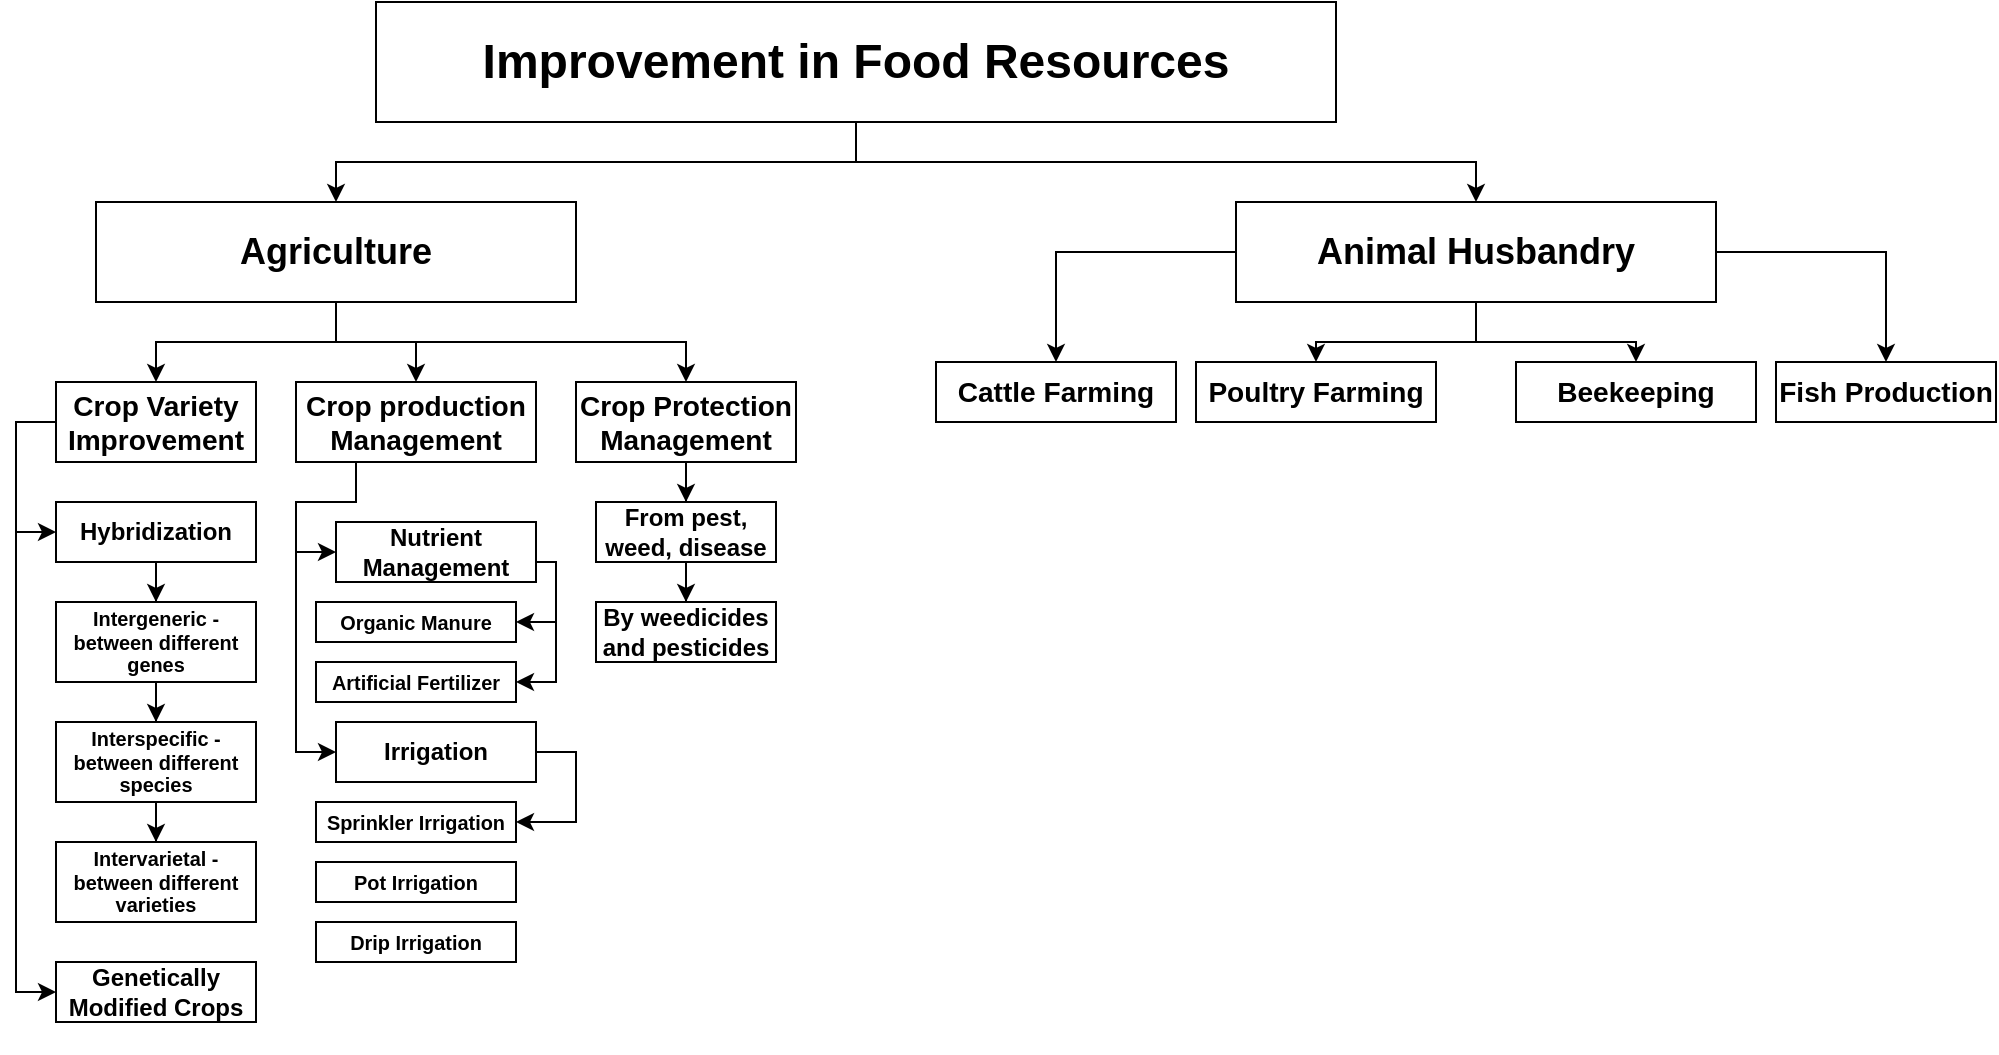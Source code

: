 <mxfile version="14.7.9" type="github">
  <diagram id="lKoHrc5MSymKsgjGN5dv" name="Page-1">
    <mxGraphModel dx="5549" dy="450" grid="1" gridSize="10" guides="1" tooltips="1" connect="1" arrows="1" fold="1" page="1" pageScale="1" pageWidth="4681" pageHeight="3300" background="#ffffff" math="0" shadow="0">
      <root>
        <mxCell id="0" />
        <mxCell id="1" parent="0" />
        <mxCell id="k62wVjFiB16d4o9aMP6C-8" style="edgeStyle=orthogonalEdgeStyle;rounded=0;orthogonalLoop=1;jettySize=auto;html=1;entryX=0.5;entryY=0;entryDx=0;entryDy=0;" parent="1" source="k62wVjFiB16d4o9aMP6C-5" target="k62wVjFiB16d4o9aMP6C-6" edge="1">
          <mxGeometry relative="1" as="geometry" />
        </mxCell>
        <mxCell id="k62wVjFiB16d4o9aMP6C-9" style="edgeStyle=orthogonalEdgeStyle;rounded=0;orthogonalLoop=1;jettySize=auto;html=1;entryX=0.5;entryY=0;entryDx=0;entryDy=0;" parent="1" source="k62wVjFiB16d4o9aMP6C-5" target="k62wVjFiB16d4o9aMP6C-7" edge="1">
          <mxGeometry relative="1" as="geometry" />
        </mxCell>
        <mxCell id="k62wVjFiB16d4o9aMP6C-5" value="&lt;h1&gt;Improvement in Food Resources&lt;/h1&gt;" style="rounded=0;whiteSpace=wrap;html=1;" parent="1" vertex="1">
          <mxGeometry x="180" y="40" width="480" height="60" as="geometry" />
        </mxCell>
        <mxCell id="k62wVjFiB16d4o9aMP6C-13" style="edgeStyle=orthogonalEdgeStyle;rounded=0;orthogonalLoop=1;jettySize=auto;html=1;exitX=0.5;exitY=1;exitDx=0;exitDy=0;" parent="1" source="k62wVjFiB16d4o9aMP6C-6" target="k62wVjFiB16d4o9aMP6C-10" edge="1">
          <mxGeometry relative="1" as="geometry" />
        </mxCell>
        <mxCell id="k62wVjFiB16d4o9aMP6C-14" style="edgeStyle=orthogonalEdgeStyle;rounded=0;orthogonalLoop=1;jettySize=auto;html=1;entryX=0.5;entryY=0;entryDx=0;entryDy=0;" parent="1" source="k62wVjFiB16d4o9aMP6C-6" target="k62wVjFiB16d4o9aMP6C-12" edge="1">
          <mxGeometry relative="1" as="geometry" />
        </mxCell>
        <mxCell id="k62wVjFiB16d4o9aMP6C-15" style="edgeStyle=orthogonalEdgeStyle;rounded=0;orthogonalLoop=1;jettySize=auto;html=1;entryX=0.5;entryY=0;entryDx=0;entryDy=0;" parent="1" source="k62wVjFiB16d4o9aMP6C-6" target="k62wVjFiB16d4o9aMP6C-11" edge="1">
          <mxGeometry relative="1" as="geometry" />
        </mxCell>
        <mxCell id="k62wVjFiB16d4o9aMP6C-6" value="&lt;h2&gt;Agriculture&lt;/h2&gt;" style="rounded=0;whiteSpace=wrap;html=1;" parent="1" vertex="1">
          <mxGeometry x="40" y="140" width="240" height="50" as="geometry" />
        </mxCell>
        <mxCell id="k62wVjFiB16d4o9aMP6C-20" style="edgeStyle=orthogonalEdgeStyle;rounded=0;orthogonalLoop=1;jettySize=auto;html=1;entryX=0.5;entryY=0;entryDx=0;entryDy=0;" parent="1" source="k62wVjFiB16d4o9aMP6C-7" target="k62wVjFiB16d4o9aMP6C-16" edge="1">
          <mxGeometry relative="1" as="geometry" />
        </mxCell>
        <mxCell id="k62wVjFiB16d4o9aMP6C-21" style="edgeStyle=orthogonalEdgeStyle;rounded=0;orthogonalLoop=1;jettySize=auto;html=1;entryX=0.5;entryY=0;entryDx=0;entryDy=0;" parent="1" source="k62wVjFiB16d4o9aMP6C-7" target="k62wVjFiB16d4o9aMP6C-17" edge="1">
          <mxGeometry relative="1" as="geometry" />
        </mxCell>
        <mxCell id="k62wVjFiB16d4o9aMP6C-22" style="edgeStyle=orthogonalEdgeStyle;rounded=0;orthogonalLoop=1;jettySize=auto;html=1;entryX=0.5;entryY=0;entryDx=0;entryDy=0;" parent="1" source="k62wVjFiB16d4o9aMP6C-7" target="k62wVjFiB16d4o9aMP6C-18" edge="1">
          <mxGeometry relative="1" as="geometry" />
        </mxCell>
        <mxCell id="k62wVjFiB16d4o9aMP6C-7" value="&lt;h2&gt;Animal Husbandry&lt;/h2&gt;" style="rounded=0;whiteSpace=wrap;html=1;" parent="1" vertex="1">
          <mxGeometry x="610" y="140" width="240" height="50" as="geometry" />
        </mxCell>
        <mxCell id="k62wVjFiB16d4o9aMP6C-28" style="edgeStyle=orthogonalEdgeStyle;rounded=0;orthogonalLoop=1;jettySize=auto;html=1;exitX=0;exitY=0.5;exitDx=0;exitDy=0;entryX=0;entryY=0.5;entryDx=0;entryDy=0;" parent="1" source="k62wVjFiB16d4o9aMP6C-10" target="k62wVjFiB16d4o9aMP6C-26" edge="1">
          <mxGeometry relative="1" as="geometry" />
        </mxCell>
        <mxCell id="k62wVjFiB16d4o9aMP6C-29" style="edgeStyle=orthogonalEdgeStyle;rounded=0;orthogonalLoop=1;jettySize=auto;html=1;exitX=0;exitY=0.5;exitDx=0;exitDy=0;entryX=0;entryY=0.5;entryDx=0;entryDy=0;" parent="1" source="k62wVjFiB16d4o9aMP6C-10" target="k62wVjFiB16d4o9aMP6C-27" edge="1">
          <mxGeometry relative="1" as="geometry" />
        </mxCell>
        <mxCell id="k62wVjFiB16d4o9aMP6C-10" value="&lt;h3&gt;Crop Variety Improvement&lt;/h3&gt;" style="rounded=0;whiteSpace=wrap;html=1;" parent="1" vertex="1">
          <mxGeometry x="20" y="230" width="100" height="40" as="geometry" />
        </mxCell>
        <mxCell id="M5c5dAhxw1YWjsHR_SRw-8" style="edgeStyle=orthogonalEdgeStyle;rounded=0;orthogonalLoop=1;jettySize=auto;html=1;entryX=0;entryY=0.5;entryDx=0;entryDy=0;exitX=0.25;exitY=1;exitDx=0;exitDy=0;" edge="1" parent="1" source="k62wVjFiB16d4o9aMP6C-11" target="M5c5dAhxw1YWjsHR_SRw-7">
          <mxGeometry relative="1" as="geometry">
            <Array as="points">
              <mxPoint x="170" y="290" />
              <mxPoint x="140" y="290" />
              <mxPoint x="140" y="315" />
            </Array>
          </mxGeometry>
        </mxCell>
        <mxCell id="M5c5dAhxw1YWjsHR_SRw-16" style="edgeStyle=orthogonalEdgeStyle;rounded=0;orthogonalLoop=1;jettySize=auto;html=1;entryX=0;entryY=0.5;entryDx=0;entryDy=0;" edge="1" parent="1" source="k62wVjFiB16d4o9aMP6C-11" target="M5c5dAhxw1YWjsHR_SRw-15">
          <mxGeometry relative="1" as="geometry">
            <Array as="points">
              <mxPoint x="170" y="290" />
              <mxPoint x="140" y="290" />
              <mxPoint x="140" y="415" />
            </Array>
          </mxGeometry>
        </mxCell>
        <mxCell id="k62wVjFiB16d4o9aMP6C-11" value="&lt;h3&gt;Crop production Management&lt;/h3&gt;" style="rounded=0;whiteSpace=wrap;html=1;" parent="1" vertex="1">
          <mxGeometry x="140" y="230" width="120" height="40" as="geometry" />
        </mxCell>
        <mxCell id="M5c5dAhxw1YWjsHR_SRw-4" value="" style="edgeStyle=orthogonalEdgeStyle;rounded=0;orthogonalLoop=1;jettySize=auto;html=1;" edge="1" parent="1" source="k62wVjFiB16d4o9aMP6C-12" target="M5c5dAhxw1YWjsHR_SRw-1">
          <mxGeometry relative="1" as="geometry" />
        </mxCell>
        <mxCell id="k62wVjFiB16d4o9aMP6C-12" value="&lt;h3&gt;Crop Protection Management&lt;/h3&gt;" style="rounded=0;whiteSpace=wrap;html=1;" parent="1" vertex="1">
          <mxGeometry x="280" y="230" width="110" height="40" as="geometry" />
        </mxCell>
        <mxCell id="k62wVjFiB16d4o9aMP6C-16" value="&lt;h3&gt;Cattle Farming&lt;/h3&gt;" style="rounded=0;whiteSpace=wrap;html=1;" parent="1" vertex="1">
          <mxGeometry x="460" y="220" width="120" height="30" as="geometry" />
        </mxCell>
        <mxCell id="k62wVjFiB16d4o9aMP6C-17" value="&lt;h3&gt;Poultry Farming&lt;/h3&gt;" style="rounded=0;whiteSpace=wrap;html=1;" parent="1" vertex="1">
          <mxGeometry x="590" y="220" width="120" height="30" as="geometry" />
        </mxCell>
        <mxCell id="k62wVjFiB16d4o9aMP6C-18" value="&lt;h3&gt;Beekeeping&lt;/h3&gt;" style="rounded=0;whiteSpace=wrap;html=1;" parent="1" vertex="1">
          <mxGeometry x="750" y="220" width="120" height="30" as="geometry" />
        </mxCell>
        <mxCell id="k62wVjFiB16d4o9aMP6C-19" value="&lt;h3&gt;Fish Production&lt;/h3&gt;" style="rounded=0;whiteSpace=wrap;html=1;" parent="1" vertex="1">
          <mxGeometry x="880" y="220" width="110" height="30" as="geometry" />
        </mxCell>
        <mxCell id="k62wVjFiB16d4o9aMP6C-25" style="edgeStyle=orthogonalEdgeStyle;rounded=0;orthogonalLoop=1;jettySize=auto;html=1;entryX=0.5;entryY=0;entryDx=0;entryDy=0;exitX=1;exitY=0.5;exitDx=0;exitDy=0;" parent="1" source="k62wVjFiB16d4o9aMP6C-7" edge="1" target="k62wVjFiB16d4o9aMP6C-19">
          <mxGeometry relative="1" as="geometry">
            <mxPoint x="980" y="165" as="sourcePoint" />
            <mxPoint x="880" y="220" as="targetPoint" />
          </mxGeometry>
        </mxCell>
        <mxCell id="CCRM8Cbb4xVDo7kMdgdi-2" style="edgeStyle=orthogonalEdgeStyle;rounded=0;orthogonalLoop=1;jettySize=auto;html=1;entryX=0.5;entryY=0;entryDx=0;entryDy=0;" parent="1" source="k62wVjFiB16d4o9aMP6C-26" target="CCRM8Cbb4xVDo7kMdgdi-1" edge="1">
          <mxGeometry relative="1" as="geometry" />
        </mxCell>
        <mxCell id="k62wVjFiB16d4o9aMP6C-26" value="&lt;h4&gt;Hybridization&lt;/h4&gt;" style="rounded=0;whiteSpace=wrap;html=1;" parent="1" vertex="1">
          <mxGeometry x="20" y="290" width="100" height="30" as="geometry" />
        </mxCell>
        <mxCell id="k62wVjFiB16d4o9aMP6C-27" value="&lt;h4&gt;Genetically Modified Crops&lt;/h4&gt;" style="rounded=0;whiteSpace=wrap;html=1;" parent="1" vertex="1">
          <mxGeometry x="20" y="520" width="100" height="30" as="geometry" />
        </mxCell>
        <mxCell id="CCRM8Cbb4xVDo7kMdgdi-4" style="edgeStyle=orthogonalEdgeStyle;rounded=0;orthogonalLoop=1;jettySize=auto;html=1;" parent="1" source="CCRM8Cbb4xVDo7kMdgdi-1" target="CCRM8Cbb4xVDo7kMdgdi-3" edge="1">
          <mxGeometry relative="1" as="geometry" />
        </mxCell>
        <mxCell id="CCRM8Cbb4xVDo7kMdgdi-1" value="&lt;h5&gt;Intergeneric - between different genes&lt;/h5&gt;" style="rounded=0;whiteSpace=wrap;html=1;" parent="1" vertex="1">
          <mxGeometry x="20" y="340" width="100" height="40" as="geometry" />
        </mxCell>
        <mxCell id="CCRM8Cbb4xVDo7kMdgdi-6" style="edgeStyle=orthogonalEdgeStyle;rounded=0;orthogonalLoop=1;jettySize=auto;html=1;entryX=0.5;entryY=0;entryDx=0;entryDy=0;" parent="1" source="CCRM8Cbb4xVDo7kMdgdi-3" target="CCRM8Cbb4xVDo7kMdgdi-5" edge="1">
          <mxGeometry relative="1" as="geometry" />
        </mxCell>
        <mxCell id="CCRM8Cbb4xVDo7kMdgdi-3" value="&lt;h5&gt;Interspecific - between different species&lt;/h5&gt;" style="rounded=0;whiteSpace=wrap;html=1;" parent="1" vertex="1">
          <mxGeometry x="20" y="400" width="100" height="40" as="geometry" />
        </mxCell>
        <mxCell id="CCRM8Cbb4xVDo7kMdgdi-5" value="&lt;h5&gt;Intervarietal - between different varieties&lt;/h5&gt;" style="rounded=0;whiteSpace=wrap;html=1;" parent="1" vertex="1">
          <mxGeometry x="20" y="460" width="100" height="40" as="geometry" />
        </mxCell>
        <mxCell id="M5c5dAhxw1YWjsHR_SRw-6" style="edgeStyle=orthogonalEdgeStyle;rounded=0;orthogonalLoop=1;jettySize=auto;html=1;" edge="1" parent="1" source="M5c5dAhxw1YWjsHR_SRw-1" target="M5c5dAhxw1YWjsHR_SRw-5">
          <mxGeometry relative="1" as="geometry" />
        </mxCell>
        <mxCell id="M5c5dAhxw1YWjsHR_SRw-1" value="&lt;h4&gt;From pest, weed, disease&lt;/h4&gt;" style="rounded=0;whiteSpace=wrap;html=1;" vertex="1" parent="1">
          <mxGeometry x="290" y="290" width="90" height="30" as="geometry" />
        </mxCell>
        <mxCell id="M5c5dAhxw1YWjsHR_SRw-5" value="&lt;h4&gt;By weedicides and pesticides&lt;/h4&gt;" style="rounded=0;whiteSpace=wrap;html=1;" vertex="1" parent="1">
          <mxGeometry x="290" y="340" width="90" height="30" as="geometry" />
        </mxCell>
        <mxCell id="M5c5dAhxw1YWjsHR_SRw-11" style="edgeStyle=orthogonalEdgeStyle;rounded=0;orthogonalLoop=1;jettySize=auto;html=1;entryX=1;entryY=0.5;entryDx=0;entryDy=0;" edge="1" parent="1" source="M5c5dAhxw1YWjsHR_SRw-7" target="M5c5dAhxw1YWjsHR_SRw-9">
          <mxGeometry relative="1" as="geometry">
            <Array as="points">
              <mxPoint x="270" y="320" />
              <mxPoint x="270" y="350" />
            </Array>
          </mxGeometry>
        </mxCell>
        <mxCell id="M5c5dAhxw1YWjsHR_SRw-13" style="edgeStyle=orthogonalEdgeStyle;rounded=0;orthogonalLoop=1;jettySize=auto;html=1;entryX=1;entryY=0.5;entryDx=0;entryDy=0;" edge="1" parent="1" source="M5c5dAhxw1YWjsHR_SRw-7" target="M5c5dAhxw1YWjsHR_SRw-12">
          <mxGeometry relative="1" as="geometry">
            <Array as="points">
              <mxPoint x="270" y="320" />
              <mxPoint x="270" y="380" />
            </Array>
          </mxGeometry>
        </mxCell>
        <mxCell id="M5c5dAhxw1YWjsHR_SRw-7" value="&lt;h4&gt;Nutrient Management&lt;/h4&gt;" style="rounded=0;whiteSpace=wrap;html=1;" vertex="1" parent="1">
          <mxGeometry x="160" y="300" width="100" height="30" as="geometry" />
        </mxCell>
        <mxCell id="M5c5dAhxw1YWjsHR_SRw-9" value="&lt;h5&gt;Organic Manure&lt;/h5&gt;" style="rounded=0;whiteSpace=wrap;html=1;direction=east;" vertex="1" parent="1">
          <mxGeometry x="150" y="340" width="100" height="20" as="geometry" />
        </mxCell>
        <mxCell id="M5c5dAhxw1YWjsHR_SRw-12" value="&lt;h5&gt;Artificial Fertilizer&lt;/h5&gt;" style="rounded=0;whiteSpace=wrap;html=1;" vertex="1" parent="1">
          <mxGeometry x="150" y="370" width="100" height="20" as="geometry" />
        </mxCell>
        <mxCell id="M5c5dAhxw1YWjsHR_SRw-18" style="edgeStyle=orthogonalEdgeStyle;rounded=0;orthogonalLoop=1;jettySize=auto;html=1;entryX=1;entryY=0.5;entryDx=0;entryDy=0;" edge="1" parent="1" source="M5c5dAhxw1YWjsHR_SRw-15" target="M5c5dAhxw1YWjsHR_SRw-17">
          <mxGeometry relative="1" as="geometry">
            <Array as="points">
              <mxPoint x="280" y="415" />
              <mxPoint x="280" y="450" />
            </Array>
          </mxGeometry>
        </mxCell>
        <mxCell id="M5c5dAhxw1YWjsHR_SRw-15" value="&lt;h4&gt;Irrigation&lt;/h4&gt;" style="rounded=0;whiteSpace=wrap;html=1;" vertex="1" parent="1">
          <mxGeometry x="160" y="400" width="100" height="30" as="geometry" />
        </mxCell>
        <mxCell id="M5c5dAhxw1YWjsHR_SRw-17" value="&lt;h5&gt;Sprinkler Irrigation&lt;/h5&gt;" style="rounded=0;whiteSpace=wrap;html=1;" vertex="1" parent="1">
          <mxGeometry x="150" y="440" width="100" height="20" as="geometry" />
        </mxCell>
        <mxCell id="M5c5dAhxw1YWjsHR_SRw-19" value="&lt;h5&gt;Pot Irrigation&lt;/h5&gt;" style="rounded=0;whiteSpace=wrap;html=1;" vertex="1" parent="1">
          <mxGeometry x="150" y="470" width="100" height="20" as="geometry" />
        </mxCell>
        <mxCell id="M5c5dAhxw1YWjsHR_SRw-20" style="edgeStyle=orthogonalEdgeStyle;rounded=0;orthogonalLoop=1;jettySize=auto;html=1;exitX=0.5;exitY=1;exitDx=0;exitDy=0;" edge="1" parent="1" source="M5c5dAhxw1YWjsHR_SRw-19" target="M5c5dAhxw1YWjsHR_SRw-19">
          <mxGeometry relative="1" as="geometry" />
        </mxCell>
        <mxCell id="M5c5dAhxw1YWjsHR_SRw-21" value="&lt;h5&gt;Drip Irrigation&lt;/h5&gt;" style="rounded=0;whiteSpace=wrap;html=1;" vertex="1" parent="1">
          <mxGeometry x="150" y="500" width="100" height="20" as="geometry" />
        </mxCell>
      </root>
    </mxGraphModel>
  </diagram>
</mxfile>
